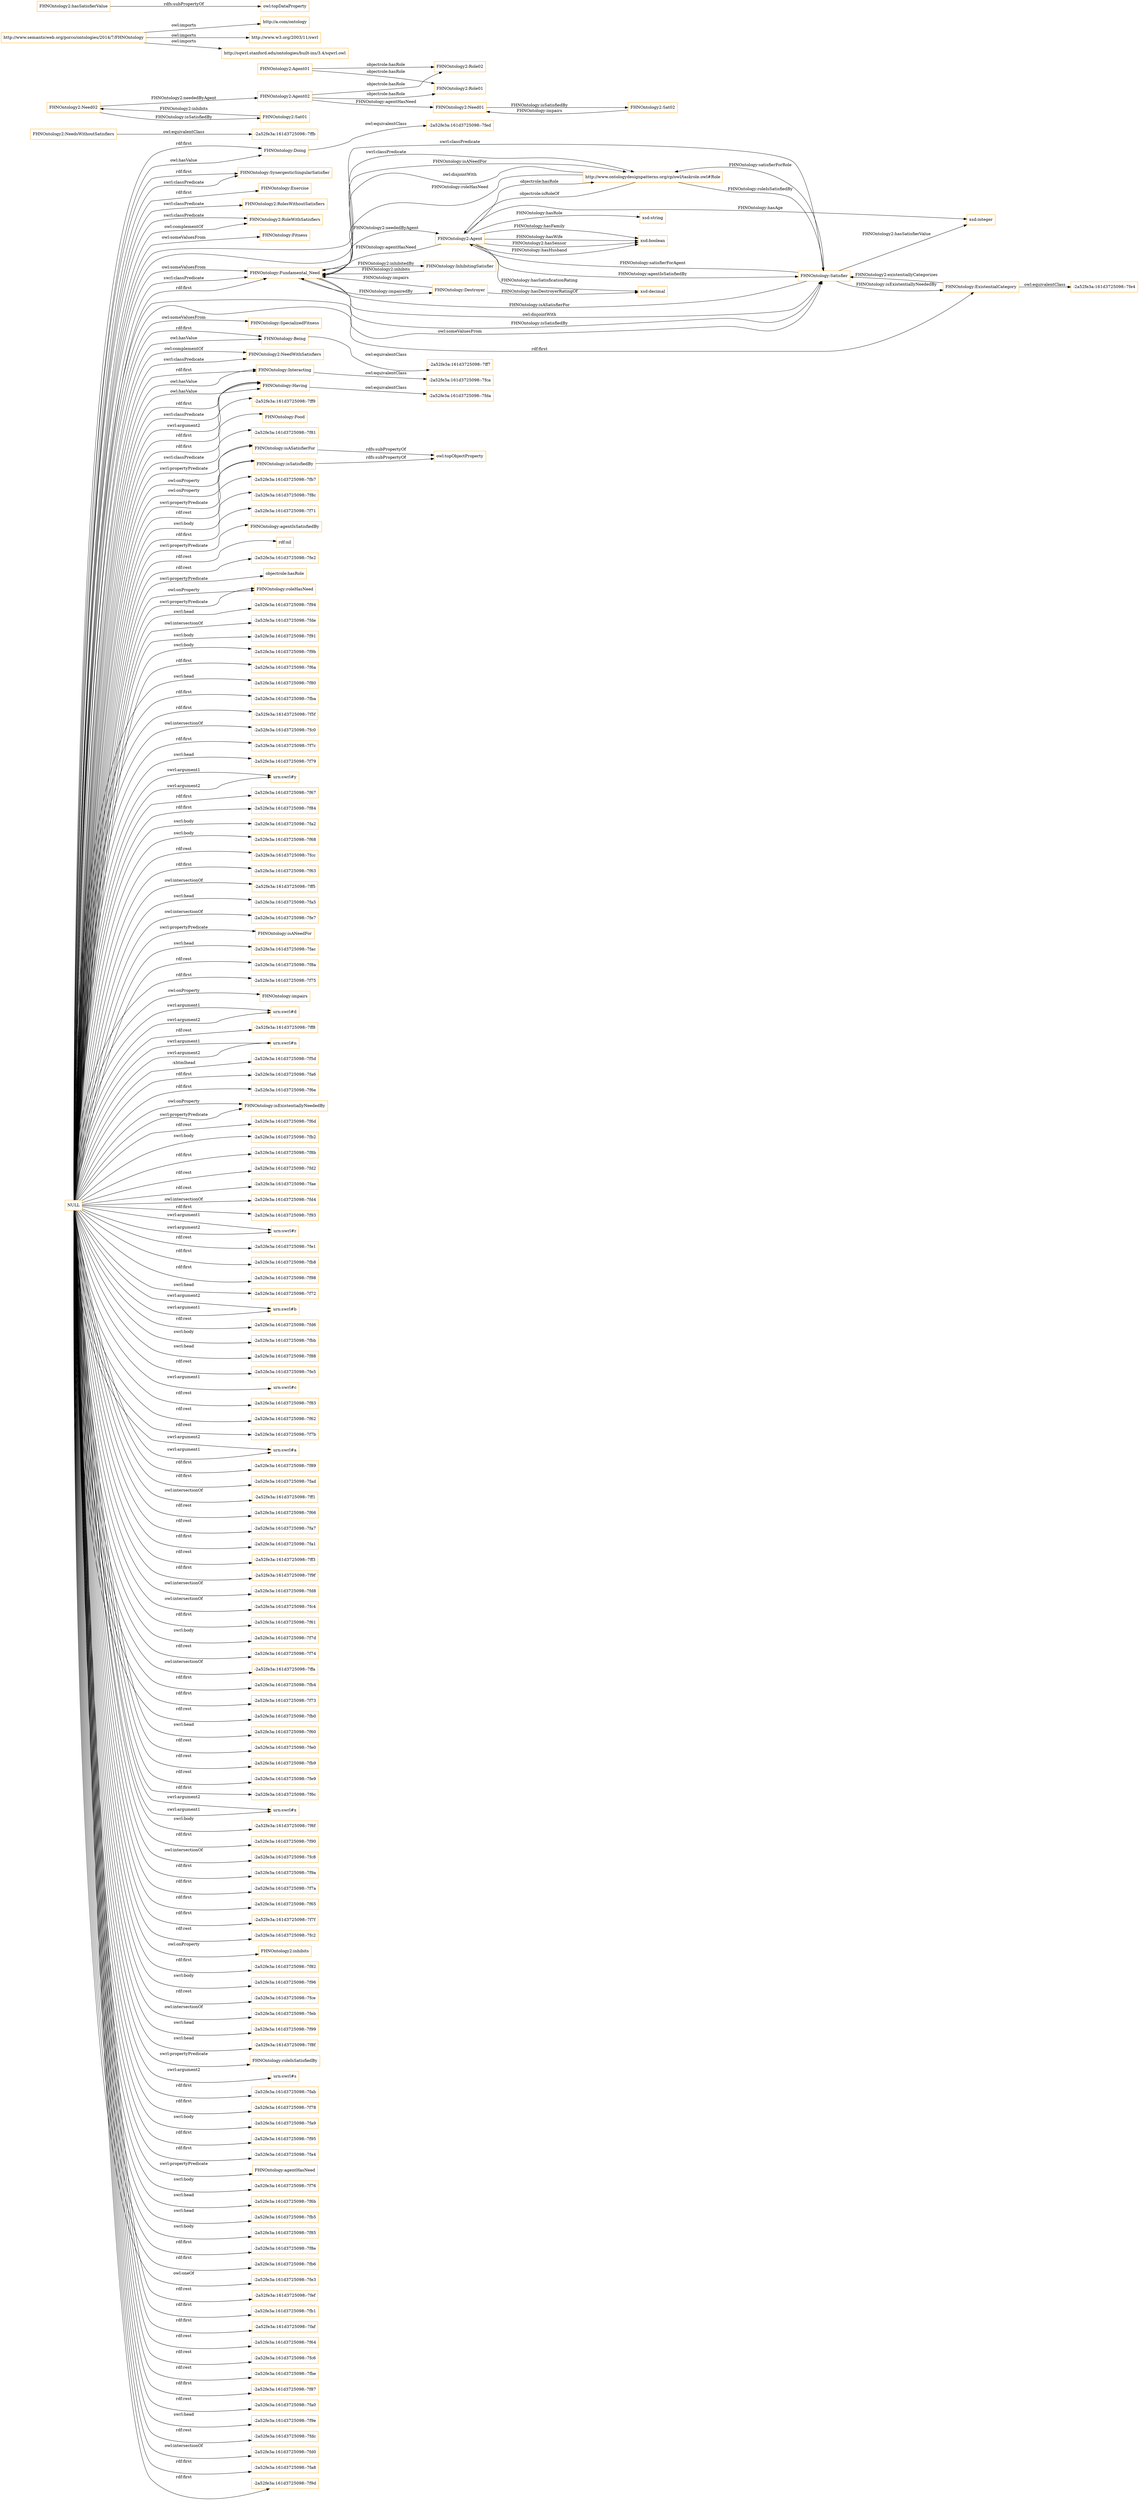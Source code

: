 digraph ar2dtool_diagram { 
rankdir=LR;
size="1501"
node [shape = rectangle, color="orange"]; "-2a52fe3a:161d3725098:-7fed" "FHNOntology2:Agent" "FHNOntology:SynergesticSingularSatisfier" "FHNOntology2:NeedsWithoutSatisfiers" "FHNOntology:Exercise" "FHNOntology:Destroyer" "-2a52fe3a:161d3725098:-7ffb" "FHNOntology2:RolesWithoutSatisfiers" "FHNOntology2:RoleWithSatisfiers" "FHNOntology:Fitness" "-2a52fe3a:161d3725098:-7fda" "-2a52fe3a:161d3725098:-7fe4" "-2a52fe3a:161d3725098:-7ff7" "FHNOntology:Fundamental_Need" "FHNOntology:SpecializedFitness" "FHNOntology:ExistentialCategory" "http://www.ontologydesignpatterns.org/cp/owl/taskrole.owl#Role" "FHNOntology:InhibitingSatisfier" "-2a52fe3a:161d3725098:-7fca" "FHNOntology:Being" "FHNOntology:Satisfier" "FHNOntology2:NeedWithSatisfiers" "FHNOntology:Doing" "FHNOntology:Interacting" "FHNOntology:Having" "-2a52fe3a:161d3725098:-7ff9" "FHNOntology:Food" "-2a52fe3a:161d3725098:-7f81" ; /*classes style*/
	"FHNOntology:Interacting" -> "-2a52fe3a:161d3725098:-7fca" [ label = "owl:equivalentClass" ];
	"FHNOntology:isASatisfierFor" -> "owl:topObjectProperty" [ label = "rdfs:subPropertyOf" ];
	"FHNOntology2:Need01" -> "FHNOntology2:Sat02" [ label = "FHNOntology:isSatisfiedBy" ];
	"FHNOntology:Fundamental_Need" -> "FHNOntology:Satisfier" [ label = "owl:disjointWith" ];
	"FHNOntology:Being" -> "-2a52fe3a:161d3725098:-7ff7" [ label = "owl:equivalentClass" ];
	"FHNOntology:Doing" -> "-2a52fe3a:161d3725098:-7fed" [ label = "owl:equivalentClass" ];
	"http://www.ontologydesignpatterns.org/cp/owl/taskrole.owl#Role" -> "FHNOntology:Fundamental_Need" [ label = "owl:disjointWith" ];
	"http://www.semanticweb.org/porco/ontologies/2014/7/FHNOntology" -> "http://a.com/ontology" [ label = "owl:imports" ];
	"http://www.semanticweb.org/porco/ontologies/2014/7/FHNOntology" -> "http://www.w3.org/2003/11/swrl" [ label = "owl:imports" ];
	"http://www.semanticweb.org/porco/ontologies/2014/7/FHNOntology" -> "http://sqwrl.stanford.edu/ontologies/built-ins/3.4/sqwrl.owl" [ label = "owl:imports" ];
	"FHNOntology2:Agent02" -> "FHNOntology2:Need01" [ label = "FHNOntology:agentHasNeed" ];
	"FHNOntology2:Agent02" -> "FHNOntology2:Role02" [ label = "objectrole:hasRole" ];
	"FHNOntology2:Agent02" -> "FHNOntology2:Role01" [ label = "objectrole:hasRole" ];
	"FHNOntology2:Sat02" -> "FHNOntology2:Need01" [ label = "FHNOntology:impairs" ];
	"FHNOntology2:NeedsWithoutSatisfiers" -> "-2a52fe3a:161d3725098:-7ffb" [ label = "owl:equivalentClass" ];
	"NULL" -> "-2a52fe3a:161d3725098:-7fb7" [ label = "rdf:rest" ];
	"NULL" -> "-2a52fe3a:161d3725098:-7f8c" [ label = "swrl:body" ];
	"NULL" -> "-2a52fe3a:161d3725098:-7f71" [ label = "rdf:first" ];
	"NULL" -> "FHNOntology:agentIsSatisfiedBy" [ label = "swrl:propertyPredicate" ];
	"NULL" -> "rdf:nil" [ label = "rdf:rest" ];
	"NULL" -> "-2a52fe3a:161d3725098:-7fe2" [ label = "rdf:rest" ];
	"NULL" -> "objectrole:hasRole" [ label = "swrl:propertyPredicate" ];
	"NULL" -> "FHNOntology:roleHasNeed" [ label = "owl:onProperty" ];
	"NULL" -> "-2a52fe3a:161d3725098:-7f94" [ label = "swrl:head" ];
	"NULL" -> "-2a52fe3a:161d3725098:-7fde" [ label = "owl:intersectionOf" ];
	"NULL" -> "-2a52fe3a:161d3725098:-7f91" [ label = "swrl:body" ];
	"NULL" -> "-2a52fe3a:161d3725098:-7f9b" [ label = "swrl:body" ];
	"NULL" -> "FHNOntology:Interacting" [ label = "rdf:first" ];
	"NULL" -> "-2a52fe3a:161d3725098:-7f6a" [ label = "rdf:first" ];
	"NULL" -> "-2a52fe3a:161d3725098:-7f80" [ label = "swrl:head" ];
	"NULL" -> "-2a52fe3a:161d3725098:-7fba" [ label = "rdf:first" ];
	"NULL" -> "-2a52fe3a:161d3725098:-7f5f" [ label = "rdf:first" ];
	"NULL" -> "-2a52fe3a:161d3725098:-7fc0" [ label = "owl:intersectionOf" ];
	"NULL" -> "-2a52fe3a:161d3725098:-7f7c" [ label = "rdf:first" ];
	"NULL" -> "-2a52fe3a:161d3725098:-7f79" [ label = "swrl:head" ];
	"NULL" -> "urn:swrl#y" [ label = "swrl:argument1" ];
	"NULL" -> "-2a52fe3a:161d3725098:-7f67" [ label = "rdf:first" ];
	"NULL" -> "-2a52fe3a:161d3725098:-7f84" [ label = "rdf:first" ];
	"NULL" -> "-2a52fe3a:161d3725098:-7fa2" [ label = "swrl:body" ];
	"NULL" -> "-2a52fe3a:161d3725098:-7f68" [ label = "swrl:body" ];
	"NULL" -> "FHNOntology:Doing" [ label = "rdf:first" ];
	"NULL" -> "FHNOntology:Satisfier" [ label = "swrl:classPredicate" ];
	"NULL" -> "-2a52fe3a:161d3725098:-7fcc" [ label = "rdf:rest" ];
	"NULL" -> "-2a52fe3a:161d3725098:-7f63" [ label = "rdf:first" ];
	"NULL" -> "-2a52fe3a:161d3725098:-7ff5" [ label = "owl:intersectionOf" ];
	"NULL" -> "-2a52fe3a:161d3725098:-7fa5" [ label = "swrl:head" ];
	"NULL" -> "-2a52fe3a:161d3725098:-7fe7" [ label = "owl:intersectionOf" ];
	"NULL" -> "FHNOntology:isANeedFor" [ label = "swrl:propertyPredicate" ];
	"NULL" -> "-2a52fe3a:161d3725098:-7fac" [ label = "swrl:head" ];
	"NULL" -> "-2a52fe3a:161d3725098:-7f8a" [ label = "rdf:rest" ];
	"NULL" -> "-2a52fe3a:161d3725098:-7f75" [ label = "rdf:first" ];
	"NULL" -> "FHNOntology:impairs" [ label = "owl:onProperty" ];
	"NULL" -> "urn:swrl#d" [ label = "swrl:argument1" ];
	"NULL" -> "FHNOntology:Exercise" [ label = "rdf:first" ];
	"NULL" -> "-2a52fe3a:161d3725098:-7ff8" [ label = "rdf:rest" ];
	"NULL" -> "FHNOntology:Fundamental_Need" [ label = "rdf:first" ];
	"NULL" -> "urn:swrl#n" [ label = "swrl:argument1" ];
	"NULL" -> "-2a52fe3a:161d3725098:-7f5d" [ label = ":xhtmlhead" ];
	"NULL" -> "urn:swrl#d" [ label = "swrl:argument2" ];
	"NULL" -> "-2a52fe3a:161d3725098:-7fa6" [ label = "rdf:first" ];
	"NULL" -> "-2a52fe3a:161d3725098:-7f6e" [ label = "rdf:first" ];
	"NULL" -> "FHNOntology:Being" [ label = "rdf:first" ];
	"NULL" -> "FHNOntology:isExistentiallyNeededBy" [ label = "owl:onProperty" ];
	"NULL" -> "-2a52fe3a:161d3725098:-7f6d" [ label = "rdf:rest" ];
	"NULL" -> "-2a52fe3a:161d3725098:-7fb2" [ label = "swrl:body" ];
	"NULL" -> "-2a52fe3a:161d3725098:-7f8b" [ label = "rdf:first" ];
	"NULL" -> "-2a52fe3a:161d3725098:-7fd2" [ label = "rdf:rest" ];
	"NULL" -> "-2a52fe3a:161d3725098:-7fae" [ label = "rdf:rest" ];
	"NULL" -> "-2a52fe3a:161d3725098:-7fd4" [ label = "owl:intersectionOf" ];
	"NULL" -> "-2a52fe3a:161d3725098:-7f93" [ label = "rdf:first" ];
	"NULL" -> "urn:swrl#r" [ label = "swrl:argument1" ];
	"NULL" -> "-2a52fe3a:161d3725098:-7fe1" [ label = "rdf:rest" ];
	"NULL" -> "-2a52fe3a:161d3725098:-7fb8" [ label = "rdf:first" ];
	"NULL" -> "-2a52fe3a:161d3725098:-7f98" [ label = "rdf:first" ];
	"NULL" -> "-2a52fe3a:161d3725098:-7f72" [ label = "swrl:head" ];
	"NULL" -> "urn:swrl#b" [ label = "swrl:argument2" ];
	"NULL" -> "http://www.ontologydesignpatterns.org/cp/owl/taskrole.owl#Role" [ label = "swrl:classPredicate" ];
	"NULL" -> "FHNOntology:isSatisfiedBy" [ label = "owl:onProperty" ];
	"NULL" -> "FHNOntology:Having" [ label = "owl:hasValue" ];
	"NULL" -> "-2a52fe3a:161d3725098:-7fd6" [ label = "rdf:rest" ];
	"NULL" -> "FHNOntology:Being" [ label = "owl:hasValue" ];
	"NULL" -> "FHNOntology:SynergesticSingularSatisfier" [ label = "rdf:first" ];
	"NULL" -> "-2a52fe3a:161d3725098:-7fbb" [ label = "swrl:body" ];
	"NULL" -> "-2a52fe3a:161d3725098:-7f88" [ label = "swrl:head" ];
	"NULL" -> "-2a52fe3a:161d3725098:-7fe5" [ label = "rdf:rest" ];
	"NULL" -> "urn:swrl#c" [ label = "swrl:argument1" ];
	"NULL" -> "-2a52fe3a:161d3725098:-7f83" [ label = "rdf:rest" ];
	"NULL" -> "-2a52fe3a:161d3725098:-7f62" [ label = "rdf:rest" ];
	"NULL" -> "-2a52fe3a:161d3725098:-7f7b" [ label = "rdf:rest" ];
	"NULL" -> "urn:swrl#a" [ label = "swrl:argument2" ];
	"NULL" -> "-2a52fe3a:161d3725098:-7f89" [ label = "rdf:first" ];
	"NULL" -> "-2a52fe3a:161d3725098:-7fad" [ label = "rdf:first" ];
	"NULL" -> "-2a52fe3a:161d3725098:-7ff1" [ label = "owl:intersectionOf" ];
	"NULL" -> "-2a52fe3a:161d3725098:-7f66" [ label = "rdf:rest" ];
	"NULL" -> "-2a52fe3a:161d3725098:-7fa7" [ label = "rdf:rest" ];
	"NULL" -> "-2a52fe3a:161d3725098:-7fa1" [ label = "rdf:first" ];
	"NULL" -> "-2a52fe3a:161d3725098:-7ff3" [ label = "rdf:rest" ];
	"NULL" -> "-2a52fe3a:161d3725098:-7f9f" [ label = "rdf:first" ];
	"NULL" -> "urn:swrl#n" [ label = "swrl:argument2" ];
	"NULL" -> "-2a52fe3a:161d3725098:-7fd8" [ label = "owl:intersectionOf" ];
	"NULL" -> "-2a52fe3a:161d3725098:-7fc4" [ label = "owl:intersectionOf" ];
	"NULL" -> "FHNOntology:Food" [ label = "rdf:first" ];
	"NULL" -> "-2a52fe3a:161d3725098:-7f61" [ label = "rdf:first" ];
	"NULL" -> "-2a52fe3a:161d3725098:-7f7d" [ label = "swrl:body" ];
	"NULL" -> "-2a52fe3a:161d3725098:-7f74" [ label = "rdf:rest" ];
	"NULL" -> "urn:swrl#r" [ label = "swrl:argument2" ];
	"NULL" -> "FHNOntology:Having" [ label = "rdf:first" ];
	"NULL" -> "-2a52fe3a:161d3725098:-7ffa" [ label = "owl:intersectionOf" ];
	"NULL" -> "urn:swrl#y" [ label = "swrl:argument2" ];
	"NULL" -> "-2a52fe3a:161d3725098:-7fb4" [ label = "rdf:first" ];
	"NULL" -> "-2a52fe3a:161d3725098:-7f73" [ label = "rdf:first" ];
	"NULL" -> "FHNOntology:Fundamental_Need" [ label = "owl:someValuesFrom" ];
	"NULL" -> "FHNOntology2:NeedWithSatisfiers" [ label = "owl:complementOf" ];
	"NULL" -> "-2a52fe3a:161d3725098:-7fb0" [ label = "rdf:rest" ];
	"NULL" -> "-2a52fe3a:161d3725098:-7f60" [ label = "swrl:head" ];
	"NULL" -> "-2a52fe3a:161d3725098:-7fe0" [ label = "rdf:rest" ];
	"NULL" -> "-2a52fe3a:161d3725098:-7fb9" [ label = "rdf:rest" ];
	"NULL" -> "FHNOntology:Doing" [ label = "owl:hasValue" ];
	"NULL" -> "FHNOntology:isASatisfierFor" [ label = "swrl:propertyPredicate" ];
	"NULL" -> "-2a52fe3a:161d3725098:-7fe9" [ label = "rdf:rest" ];
	"NULL" -> "-2a52fe3a:161d3725098:-7f6c" [ label = "rdf:first" ];
	"NULL" -> "urn:swrl#x" [ label = "swrl:argument2" ];
	"NULL" -> "FHNOntology:roleHasNeed" [ label = "swrl:propertyPredicate" ];
	"NULL" -> "-2a52fe3a:161d3725098:-7f6f" [ label = "swrl:body" ];
	"NULL" -> "FHNOntology:Fitness" [ label = "owl:someValuesFrom" ];
	"NULL" -> "-2a52fe3a:161d3725098:-7f90" [ label = "rdf:first" ];
	"NULL" -> "-2a52fe3a:161d3725098:-7fc8" [ label = "owl:intersectionOf" ];
	"NULL" -> "FHNOntology:SynergesticSingularSatisfier" [ label = "swrl:classPredicate" ];
	"NULL" -> "-2a52fe3a:161d3725098:-7f9a" [ label = "rdf:first" ];
	"NULL" -> "-2a52fe3a:161d3725098:-7f7a" [ label = "rdf:first" ];
	"NULL" -> "FHNOntology:isASatisfierFor" [ label = "owl:onProperty" ];
	"NULL" -> "-2a52fe3a:161d3725098:-7f65" [ label = "rdf:first" ];
	"NULL" -> "-2a52fe3a:161d3725098:-7f7f" [ label = "rdf:first" ];
	"NULL" -> "-2a52fe3a:161d3725098:-7fc2" [ label = "rdf:rest" ];
	"NULL" -> "FHNOntology2:inhibits" [ label = "owl:onProperty" ];
	"NULL" -> "-2a52fe3a:161d3725098:-7f82" [ label = "rdf:first" ];
	"NULL" -> "-2a52fe3a:161d3725098:-7f96" [ label = "swrl:body" ];
	"NULL" -> "-2a52fe3a:161d3725098:-7fce" [ label = "rdf:rest" ];
	"NULL" -> "FHNOntology2:RoleWithSatisfiers" [ label = "swrl:classPredicate" ];
	"NULL" -> "-2a52fe3a:161d3725098:-7feb" [ label = "owl:intersectionOf" ];
	"NULL" -> "-2a52fe3a:161d3725098:-7f81" [ label = "swrl:classPredicate" ];
	"NULL" -> "-2a52fe3a:161d3725098:-7f99" [ label = "swrl:head" ];
	"NULL" -> "FHNOntology:Having" [ label = "swrl:classPredicate" ];
	"NULL" -> "urn:swrl#x" [ label = "swrl:argument1" ];
	"NULL" -> "-2a52fe3a:161d3725098:-7f8f" [ label = "swrl:head" ];
	"NULL" -> "FHNOntology:isExistentiallyNeededBy" [ label = "swrl:propertyPredicate" ];
	"NULL" -> "FHNOntology:roleIsSatisfiedBy" [ label = "swrl:propertyPredicate" ];
	"NULL" -> "urn:swrl#s" [ label = "swrl:argument2" ];
	"NULL" -> "FHNOntology:Interacting" [ label = "owl:hasValue" ];
	"NULL" -> "-2a52fe3a:161d3725098:-7fab" [ label = "rdf:first" ];
	"NULL" -> "-2a52fe3a:161d3725098:-7f78" [ label = "rdf:first" ];
	"NULL" -> "-2a52fe3a:161d3725098:-7fa9" [ label = "swrl:body" ];
	"NULL" -> "-2a52fe3a:161d3725098:-7f95" [ label = "rdf:first" ];
	"NULL" -> "FHNOntology:Satisfier" [ label = "owl:someValuesFrom" ];
	"NULL" -> "-2a52fe3a:161d3725098:-7fa4" [ label = "rdf:first" ];
	"NULL" -> "FHNOntology:ExistentialCategory" [ label = "rdf:first" ];
	"NULL" -> "FHNOntology:agentHasNeed" [ label = "swrl:propertyPredicate" ];
	"NULL" -> "-2a52fe3a:161d3725098:-7ff9" [ label = "rdf:first" ];
	"NULL" -> "-2a52fe3a:161d3725098:-7f76" [ label = "swrl:body" ];
	"NULL" -> "-2a52fe3a:161d3725098:-7f6b" [ label = "swrl:head" ];
	"NULL" -> "-2a52fe3a:161d3725098:-7fb5" [ label = "swrl:head" ];
	"NULL" -> "-2a52fe3a:161d3725098:-7f85" [ label = "swrl:body" ];
	"NULL" -> "FHNOntology:isSatisfiedBy" [ label = "swrl:propertyPredicate" ];
	"NULL" -> "-2a52fe3a:161d3725098:-7f8e" [ label = "rdf:first" ];
	"NULL" -> "-2a52fe3a:161d3725098:-7fb6" [ label = "rdf:first" ];
	"NULL" -> "urn:swrl#a" [ label = "swrl:argument1" ];
	"NULL" -> "-2a52fe3a:161d3725098:-7fe3" [ label = "owl:oneOf" ];
	"NULL" -> "-2a52fe3a:161d3725098:-7fef" [ label = "rdf:rest" ];
	"NULL" -> "-2a52fe3a:161d3725098:-7fb1" [ label = "rdf:first" ];
	"NULL" -> "-2a52fe3a:161d3725098:-7faf" [ label = "rdf:first" ];
	"NULL" -> "FHNOntology:SpecializedFitness" [ label = "owl:someValuesFrom" ];
	"NULL" -> "FHNOntology2:RoleWithSatisfiers" [ label = "owl:complementOf" ];
	"NULL" -> "FHNOntology:Having" [ label = "swrl:argument2" ];
	"NULL" -> "FHNOntology:Fundamental_Need" [ label = "swrl:classPredicate" ];
	"NULL" -> "-2a52fe3a:161d3725098:-7f64" [ label = "rdf:rest" ];
	"NULL" -> "-2a52fe3a:161d3725098:-7fc6" [ label = "rdf:rest" ];
	"NULL" -> "-2a52fe3a:161d3725098:-7fbe" [ label = "rdf:rest" ];
	"NULL" -> "-2a52fe3a:161d3725098:-7f87" [ label = "rdf:first" ];
	"NULL" -> "-2a52fe3a:161d3725098:-7fa0" [ label = "rdf:rest" ];
	"NULL" -> "urn:swrl#b" [ label = "swrl:argument1" ];
	"NULL" -> "-2a52fe3a:161d3725098:-7f9e" [ label = "swrl:head" ];
	"NULL" -> "-2a52fe3a:161d3725098:-7fdc" [ label = "rdf:rest" ];
	"NULL" -> "-2a52fe3a:161d3725098:-7fd0" [ label = "owl:intersectionOf" ];
	"NULL" -> "-2a52fe3a:161d3725098:-7fa8" [ label = "rdf:first" ];
	"NULL" -> "-2a52fe3a:161d3725098:-7f9d" [ label = "rdf:first" ];
	"NULL" -> "FHNOntology2:NeedWithSatisfiers" [ label = "swrl:classPredicate" ];
	"NULL" -> "FHNOntology2:RolesWithoutSatisfiers" [ label = "swrl:classPredicate" ];
	"FHNOntology2:Agent01" -> "FHNOntology2:Role02" [ label = "objectrole:hasRole" ];
	"FHNOntology2:Agent01" -> "FHNOntology2:Role01" [ label = "objectrole:hasRole" ];
	"FHNOntology:ExistentialCategory" -> "-2a52fe3a:161d3725098:-7fe4" [ label = "owl:equivalentClass" ];
	"FHNOntology2:Sat01" -> "FHNOntology2:Need02" [ label = "FHNOntology2:inhibits" ];
	"FHNOntology2:hasSatisfierValue" -> "owl:topDataProperty" [ label = "rdfs:subPropertyOf" ];
	"FHNOntology:Having" -> "-2a52fe3a:161d3725098:-7fda" [ label = "owl:equivalentClass" ];
	"FHNOntology:isSatisfiedBy" -> "owl:topObjectProperty" [ label = "rdfs:subPropertyOf" ];
	"FHNOntology2:Need02" -> "FHNOntology2:Sat01" [ label = "FHNOntology:isSatisfiedBy" ];
	"FHNOntology2:Need02" -> "FHNOntology2:Agent02" [ label = "FHNOntology2:neededByAgent" ];
	"FHNOntology:Fundamental_Need" -> "FHNOntology:Satisfier" [ label = "FHNOntology:isSatisfiedBy" ];
	"FHNOntology2:Agent" -> "xsd:boolean" [ label = "FHNOntology:hasFamily" ];
	"FHNOntology2:Agent" -> "xsd:integer" [ label = "FHNOntology:hasAge" ];
	"FHNOntology:Satisfier" -> "FHNOntology:ExistentialCategory" [ label = "FHNOntology:isExistentiallyNeededBy" ];
	"FHNOntology2:Agent" -> "FHNOntology:Fundamental_Need" [ label = "FHNOntology:agentHasNeed" ];
	"FHNOntology:Fundamental_Need" -> "FHNOntology2:Agent" [ label = "FHNOntology2:neededByAgent" ];
	"FHNOntology:Satisfier" -> "FHNOntology2:Agent" [ label = "FHNOntology:satisfierForAgent" ];
	"FHNOntology2:Agent" -> "FHNOntology:Satisfier" [ label = "FHNOntology:agentIsSatisfiedBy" ];
	"FHNOntology:Satisfier" -> "xsd:integer" [ label = "FHNOntology2:hasSatisfierValue" ];
	"FHNOntology2:Agent" -> "http://www.ontologydesignpatterns.org/cp/owl/taskrole.owl#Role" [ label = "objectrole:hasRole" ];
	"FHNOntology:Destroyer" -> "xsd:decimal" [ label = "FHNOntology:hasDestroyerRatingOf" ];
	"FHNOntology:InhibitingSatisfier" -> "FHNOntology:Fundamental_Need" [ label = "FHNOntology2:inhibits" ];
	"FHNOntology2:Agent" -> "xsd:decimal" [ label = "FHNOntology:hasSatisficationRating" ];
	"FHNOntology2:Agent" -> "xsd:boolean" [ label = "FHNOntology:hasWife" ];
	"FHNOntology2:Agent" -> "xsd:boolean" [ label = "FHNOntology2:hasSensor" ];
	"FHNOntology:Fundamental_Need" -> "FHNOntology:Destroyer" [ label = "FHNOntology:impairedBy" ];
	"http://www.ontologydesignpatterns.org/cp/owl/taskrole.owl#Role" -> "FHNOntology:Satisfier" [ label = "FHNOntology:roleIsSatisfiedBy" ];
	"FHNOntology:Satisfier" -> "FHNOntology:Fundamental_Need" [ label = "FHNOntology:isASatisfierFor" ];
	"http://www.ontologydesignpatterns.org/cp/owl/taskrole.owl#Role" -> "FHNOntology:Fundamental_Need" [ label = "FHNOntology:roleHasNeed" ];
	"FHNOntology:Satisfier" -> "http://www.ontologydesignpatterns.org/cp/owl/taskrole.owl#Role" [ label = "FHNOntology:satisfierForRole" ];
	"FHNOntology:Fundamental_Need" -> "http://www.ontologydesignpatterns.org/cp/owl/taskrole.owl#Role" [ label = "FHNOntology:isANeedFor" ];
	"FHNOntology:ExistentialCategory" -> "FHNOntology:Satisfier" [ label = "FHNOntology2:existentiallyCategorizes" ];
	"FHNOntology2:Agent" -> "xsd:boolean" [ label = "FHNOntology:hasHusband" ];
	"FHNOntology2:Agent" -> "xsd:string" [ label = "FHNOntology:hasRole" ];
	"FHNOntology:Fundamental_Need" -> "FHNOntology:InhibitingSatisfier" [ label = "FHNOntology2:inhibitedBy" ];
	"FHNOntology:Destroyer" -> "FHNOntology:Fundamental_Need" [ label = "FHNOntology:impairs" ];
	"http://www.ontologydesignpatterns.org/cp/owl/taskrole.owl#Role" -> "FHNOntology2:Agent" [ label = "objectrole:isRoleOf" ];

}
